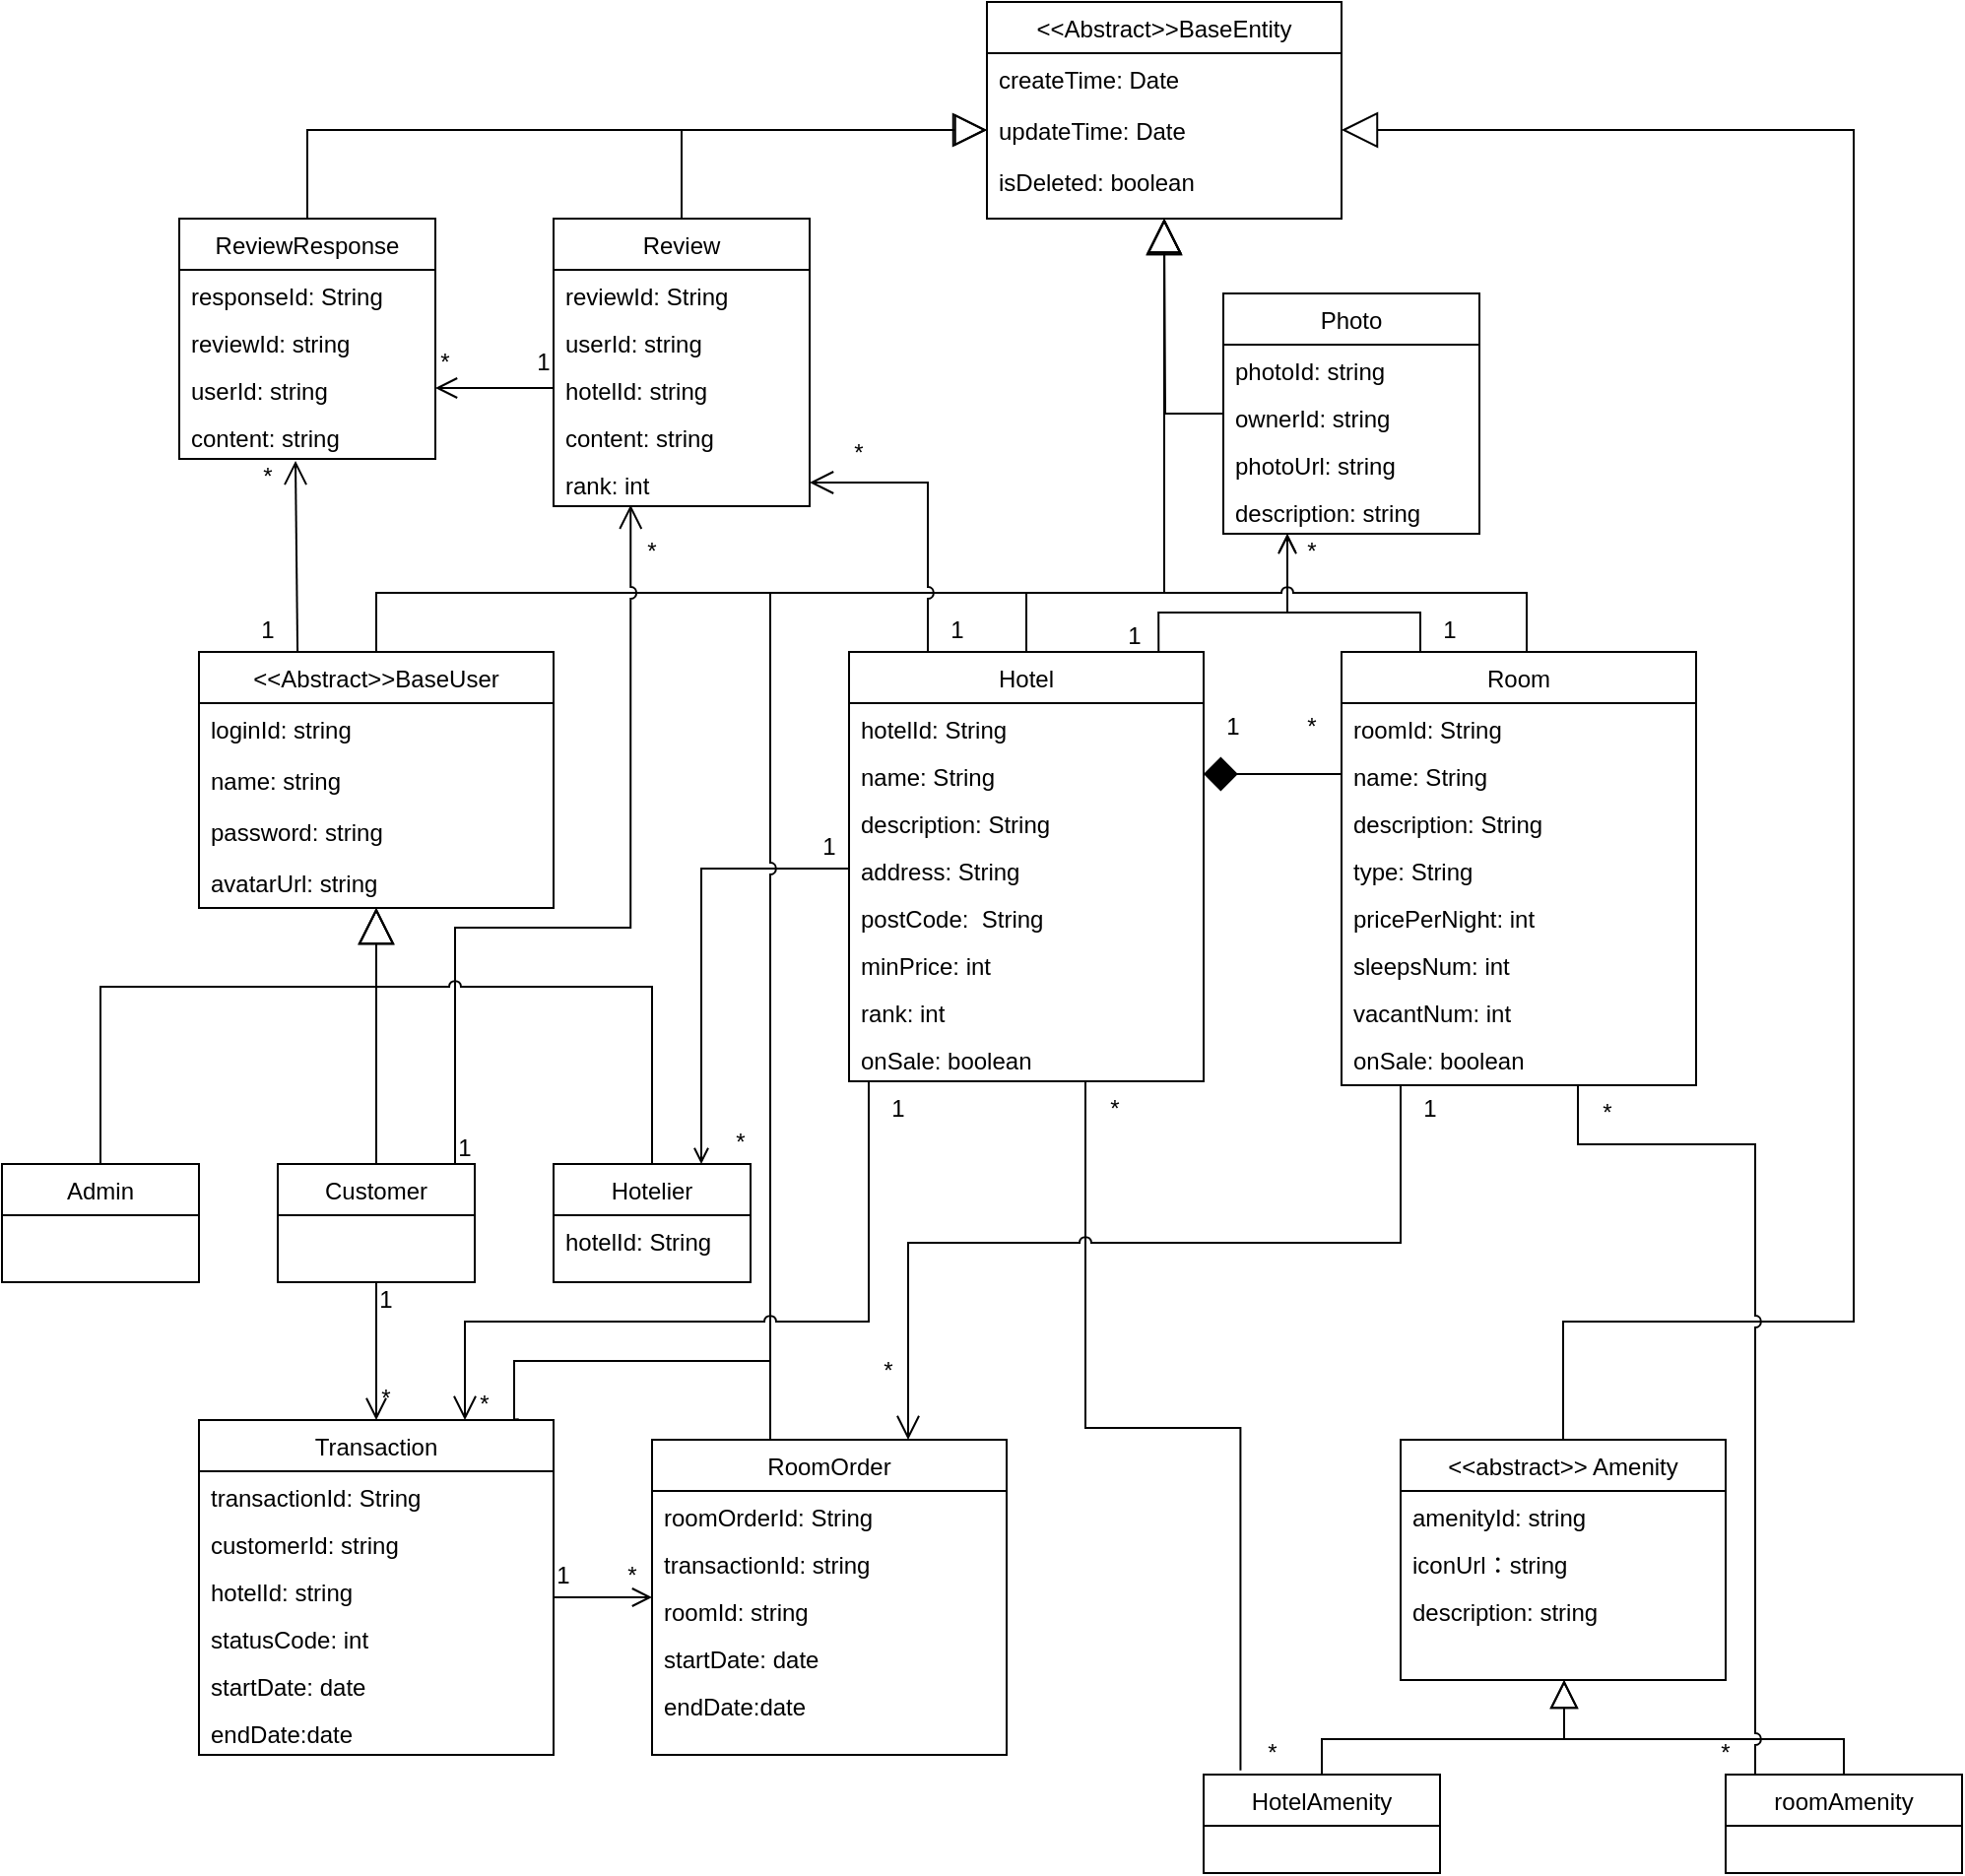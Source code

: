 <mxfile version="20.2.3" type="github">
  <diagram id="C5RBs43oDa-KdzZeNtuy" name="Page-1">
    <mxGraphModel dx="1543" dy="883" grid="1" gridSize="10" guides="1" tooltips="1" connect="1" arrows="1" fold="1" page="1" pageScale="1" pageWidth="827" pageHeight="1169" math="0" shadow="0">
      <root>
        <mxCell id="WIyWlLk6GJQsqaUBKTNV-0" />
        <mxCell id="WIyWlLk6GJQsqaUBKTNV-1" parent="WIyWlLk6GJQsqaUBKTNV-0" />
        <mxCell id="auJOayeI8-Ruqiid-69b-0" value="&lt;&lt;Abstract&gt;&gt;BaseEntity" style="swimlane;fontStyle=0;align=center;verticalAlign=top;childLayout=stackLayout;horizontal=1;startSize=26;horizontalStack=0;resizeParent=1;resizeLast=0;collapsible=1;marginBottom=0;rounded=0;shadow=0;strokeWidth=1;" vertex="1" parent="WIyWlLk6GJQsqaUBKTNV-1">
          <mxGeometry x="140" y="100" width="180" height="110" as="geometry">
            <mxRectangle x="130" y="380" width="160" height="26" as="alternateBounds" />
          </mxGeometry>
        </mxCell>
        <mxCell id="auJOayeI8-Ruqiid-69b-1" value="createTime: Date" style="text;align=left;verticalAlign=top;spacingLeft=4;spacingRight=4;overflow=hidden;rotatable=0;points=[[0,0.5],[1,0.5]];portConstraint=eastwest;" vertex="1" parent="auJOayeI8-Ruqiid-69b-0">
          <mxGeometry y="26" width="180" height="26" as="geometry" />
        </mxCell>
        <mxCell id="auJOayeI8-Ruqiid-69b-2" value="updateTime: Date" style="text;align=left;verticalAlign=top;spacingLeft=4;spacingRight=4;overflow=hidden;rotatable=0;points=[[0,0.5],[1,0.5]];portConstraint=eastwest;rounded=0;shadow=0;html=0;" vertex="1" parent="auJOayeI8-Ruqiid-69b-0">
          <mxGeometry y="52" width="180" height="26" as="geometry" />
        </mxCell>
        <mxCell id="auJOayeI8-Ruqiid-69b-6" value="isDeleted: boolean" style="text;align=left;verticalAlign=top;spacingLeft=4;spacingRight=4;overflow=hidden;rotatable=0;points=[[0,0.5],[1,0.5]];portConstraint=eastwest;rounded=0;shadow=0;html=0;" vertex="1" parent="auJOayeI8-Ruqiid-69b-0">
          <mxGeometry y="78" width="180" height="26" as="geometry" />
        </mxCell>
        <mxCell id="auJOayeI8-Ruqiid-69b-11" style="edgeStyle=orthogonalEdgeStyle;rounded=0;orthogonalLoop=1;jettySize=auto;html=1;entryX=0.5;entryY=1;entryDx=0;entryDy=0;exitX=0.5;exitY=0;exitDx=0;exitDy=0;endArrow=block;endFill=0;strokeWidth=1;endSize=16;" edge="1" parent="WIyWlLk6GJQsqaUBKTNV-1" source="auJOayeI8-Ruqiid-69b-7" target="auJOayeI8-Ruqiid-69b-0">
          <mxGeometry relative="1" as="geometry">
            <Array as="points">
              <mxPoint x="-170" y="400" />
              <mxPoint x="230" y="400" />
            </Array>
          </mxGeometry>
        </mxCell>
        <mxCell id="auJOayeI8-Ruqiid-69b-82" style="edgeStyle=orthogonalEdgeStyle;rounded=0;jumpStyle=arc;orthogonalLoop=1;jettySize=auto;html=1;entryX=0.454;entryY=1.04;entryDx=0;entryDy=0;entryPerimeter=0;startArrow=none;startFill=0;endArrow=open;endFill=0;startSize=15;endSize=10;targetPerimeterSpacing=0;strokeWidth=1;exitX=0.278;exitY=0;exitDx=0;exitDy=0;exitPerimeter=0;" edge="1" parent="WIyWlLk6GJQsqaUBKTNV-1" source="auJOayeI8-Ruqiid-69b-7" target="auJOayeI8-Ruqiid-69b-68">
          <mxGeometry relative="1" as="geometry" />
        </mxCell>
        <mxCell id="auJOayeI8-Ruqiid-69b-7" value="&lt;&lt;Abstract&gt;&gt;BaseUser" style="swimlane;fontStyle=0;align=center;verticalAlign=top;childLayout=stackLayout;horizontal=1;startSize=26;horizontalStack=0;resizeParent=1;resizeLast=0;collapsible=1;marginBottom=0;rounded=0;shadow=0;strokeWidth=1;" vertex="1" parent="WIyWlLk6GJQsqaUBKTNV-1">
          <mxGeometry x="-260" y="430" width="180" height="130" as="geometry">
            <mxRectangle x="130" y="380" width="160" height="26" as="alternateBounds" />
          </mxGeometry>
        </mxCell>
        <mxCell id="auJOayeI8-Ruqiid-69b-8" value="loginId: string" style="text;align=left;verticalAlign=top;spacingLeft=4;spacingRight=4;overflow=hidden;rotatable=0;points=[[0,0.5],[1,0.5]];portConstraint=eastwest;" vertex="1" parent="auJOayeI8-Ruqiid-69b-7">
          <mxGeometry y="26" width="180" height="26" as="geometry" />
        </mxCell>
        <mxCell id="auJOayeI8-Ruqiid-69b-47" value="name: string" style="text;align=left;verticalAlign=top;spacingLeft=4;spacingRight=4;overflow=hidden;rotatable=0;points=[[0,0.5],[1,0.5]];portConstraint=eastwest;" vertex="1" parent="auJOayeI8-Ruqiid-69b-7">
          <mxGeometry y="52" width="180" height="26" as="geometry" />
        </mxCell>
        <mxCell id="auJOayeI8-Ruqiid-69b-9" value="password: string" style="text;align=left;verticalAlign=top;spacingLeft=4;spacingRight=4;overflow=hidden;rotatable=0;points=[[0,0.5],[1,0.5]];portConstraint=eastwest;rounded=0;shadow=0;html=0;" vertex="1" parent="auJOayeI8-Ruqiid-69b-7">
          <mxGeometry y="78" width="180" height="26" as="geometry" />
        </mxCell>
        <mxCell id="auJOayeI8-Ruqiid-69b-10" value="avatarUrl: string" style="text;align=left;verticalAlign=top;spacingLeft=4;spacingRight=4;overflow=hidden;rotatable=0;points=[[0,0.5],[1,0.5]];portConstraint=eastwest;rounded=0;shadow=0;html=0;" vertex="1" parent="auJOayeI8-Ruqiid-69b-7">
          <mxGeometry y="104" width="180" height="26" as="geometry" />
        </mxCell>
        <mxCell id="auJOayeI8-Ruqiid-69b-16" style="edgeStyle=orthogonalEdgeStyle;rounded=0;orthogonalLoop=1;jettySize=auto;html=1;entryX=0.5;entryY=1;entryDx=0;entryDy=0;endArrow=block;endFill=0;endSize=16;strokeWidth=1;exitX=0.5;exitY=0;exitDx=0;exitDy=0;" edge="1" parent="WIyWlLk6GJQsqaUBKTNV-1" source="auJOayeI8-Ruqiid-69b-12" target="auJOayeI8-Ruqiid-69b-7">
          <mxGeometry relative="1" as="geometry">
            <Array as="points">
              <mxPoint x="-310" y="600" />
              <mxPoint x="-170" y="600" />
            </Array>
          </mxGeometry>
        </mxCell>
        <mxCell id="auJOayeI8-Ruqiid-69b-12" value="Admin" style="swimlane;fontStyle=0;align=center;verticalAlign=top;childLayout=stackLayout;horizontal=1;startSize=26;horizontalStack=0;resizeParent=1;resizeLast=0;collapsible=1;marginBottom=0;rounded=0;shadow=0;strokeWidth=1;" vertex="1" parent="WIyWlLk6GJQsqaUBKTNV-1">
          <mxGeometry x="-360" y="690" width="100" height="60" as="geometry">
            <mxRectangle x="130" y="380" width="160" height="26" as="alternateBounds" />
          </mxGeometry>
        </mxCell>
        <mxCell id="auJOayeI8-Ruqiid-69b-18" style="edgeStyle=orthogonalEdgeStyle;rounded=0;orthogonalLoop=1;jettySize=auto;html=1;endArrow=block;endFill=0;endSize=16;strokeWidth=1;" edge="1" parent="WIyWlLk6GJQsqaUBKTNV-1" source="auJOayeI8-Ruqiid-69b-17">
          <mxGeometry relative="1" as="geometry">
            <mxPoint x="-170" y="560" as="targetPoint" />
          </mxGeometry>
        </mxCell>
        <mxCell id="auJOayeI8-Ruqiid-69b-62" style="edgeStyle=orthogonalEdgeStyle;rounded=0;orthogonalLoop=1;jettySize=auto;html=1;entryX=0.5;entryY=0;entryDx=0;entryDy=0;startArrow=none;startFill=0;endArrow=open;endFill=0;startSize=15;endSize=9;targetPerimeterSpacing=0;strokeWidth=1;" edge="1" parent="WIyWlLk6GJQsqaUBKTNV-1" source="auJOayeI8-Ruqiid-69b-17" target="auJOayeI8-Ruqiid-69b-115">
          <mxGeometry relative="1" as="geometry">
            <Array as="points">
              <mxPoint x="-170" y="810" />
              <mxPoint x="-170" y="810" />
            </Array>
          </mxGeometry>
        </mxCell>
        <mxCell id="auJOayeI8-Ruqiid-69b-79" style="edgeStyle=orthogonalEdgeStyle;rounded=0;jumpStyle=arc;orthogonalLoop=1;jettySize=auto;html=1;startArrow=none;startFill=0;endArrow=open;endFill=0;startSize=15;endSize=10;targetPerimeterSpacing=0;strokeWidth=1;entryX=0.301;entryY=0.975;entryDx=0;entryDy=0;entryPerimeter=0;" edge="1" parent="WIyWlLk6GJQsqaUBKTNV-1" source="auJOayeI8-Ruqiid-69b-17" target="auJOayeI8-Ruqiid-69b-69">
          <mxGeometry relative="1" as="geometry">
            <mxPoint x="-40" y="370" as="targetPoint" />
            <Array as="points">
              <mxPoint x="-130" y="570" />
              <mxPoint x="-41" y="570" />
            </Array>
          </mxGeometry>
        </mxCell>
        <mxCell id="auJOayeI8-Ruqiid-69b-17" value="Customer" style="swimlane;fontStyle=0;align=center;verticalAlign=top;childLayout=stackLayout;horizontal=1;startSize=26;horizontalStack=0;resizeParent=1;resizeLast=0;collapsible=1;marginBottom=0;rounded=0;shadow=0;strokeWidth=1;" vertex="1" parent="WIyWlLk6GJQsqaUBKTNV-1">
          <mxGeometry x="-220" y="690" width="100" height="60" as="geometry">
            <mxRectangle x="130" y="380" width="160" height="26" as="alternateBounds" />
          </mxGeometry>
        </mxCell>
        <mxCell id="auJOayeI8-Ruqiid-69b-20" style="edgeStyle=orthogonalEdgeStyle;rounded=0;orthogonalLoop=1;jettySize=auto;html=1;endArrow=block;endFill=0;endSize=16;strokeWidth=1;jumpStyle=arc;" edge="1" parent="WIyWlLk6GJQsqaUBKTNV-1" source="auJOayeI8-Ruqiid-69b-19">
          <mxGeometry relative="1" as="geometry">
            <mxPoint x="-170" y="560" as="targetPoint" />
            <Array as="points">
              <mxPoint x="-30" y="600" />
              <mxPoint x="-170" y="600" />
            </Array>
          </mxGeometry>
        </mxCell>
        <mxCell id="auJOayeI8-Ruqiid-69b-33" style="edgeStyle=orthogonalEdgeStyle;rounded=0;orthogonalLoop=1;jettySize=auto;html=1;entryX=0;entryY=0.5;entryDx=0;entryDy=0;endArrow=none;endFill=0;endSize=10;strokeWidth=1;exitX=0.75;exitY=0;exitDx=0;exitDy=0;startArrow=open;startFill=0;" edge="1" parent="WIyWlLk6GJQsqaUBKTNV-1" source="auJOayeI8-Ruqiid-69b-19" target="auJOayeI8-Ruqiid-69b-28">
          <mxGeometry relative="1" as="geometry" />
        </mxCell>
        <mxCell id="auJOayeI8-Ruqiid-69b-19" value="Hotelier" style="swimlane;fontStyle=0;align=center;verticalAlign=top;childLayout=stackLayout;horizontal=1;startSize=26;horizontalStack=0;resizeParent=1;resizeLast=0;collapsible=1;marginBottom=0;rounded=0;shadow=0;strokeWidth=1;" vertex="1" parent="WIyWlLk6GJQsqaUBKTNV-1">
          <mxGeometry x="-80" y="690" width="100" height="60" as="geometry">
            <mxRectangle x="130" y="380" width="160" height="26" as="alternateBounds" />
          </mxGeometry>
        </mxCell>
        <mxCell id="auJOayeI8-Ruqiid-69b-37" value="hotelId: String&#xa;" style="text;align=left;verticalAlign=top;spacingLeft=4;spacingRight=4;overflow=hidden;rotatable=0;points=[[0,0.5],[1,0.5]];portConstraint=eastwest;" vertex="1" parent="auJOayeI8-Ruqiid-69b-19">
          <mxGeometry y="26" width="100" height="24" as="geometry" />
        </mxCell>
        <mxCell id="auJOayeI8-Ruqiid-69b-78" style="edgeStyle=orthogonalEdgeStyle;rounded=0;orthogonalLoop=1;jettySize=auto;html=1;startArrow=none;startFill=0;endArrow=none;endFill=0;startSize=15;endSize=14;targetPerimeterSpacing=0;strokeWidth=1;jumpStyle=arc;" edge="1" parent="WIyWlLk6GJQsqaUBKTNV-1" source="auJOayeI8-Ruqiid-69b-21">
          <mxGeometry relative="1" as="geometry">
            <mxPoint x="30" y="400" as="targetPoint" />
            <Array as="points">
              <mxPoint x="30" y="400" />
            </Array>
          </mxGeometry>
        </mxCell>
        <mxCell id="auJOayeI8-Ruqiid-69b-21" value="RoomOrder" style="swimlane;fontStyle=0;align=center;verticalAlign=top;childLayout=stackLayout;horizontal=1;startSize=26;horizontalStack=0;resizeParent=1;resizeLast=0;collapsible=1;marginBottom=0;rounded=0;shadow=0;strokeWidth=1;" vertex="1" parent="WIyWlLk6GJQsqaUBKTNV-1">
          <mxGeometry x="-30" y="830" width="180" height="160" as="geometry">
            <mxRectangle x="130" y="380" width="160" height="26" as="alternateBounds" />
          </mxGeometry>
        </mxCell>
        <mxCell id="auJOayeI8-Ruqiid-69b-22" value="roomOrderId: String&#xa;" style="text;align=left;verticalAlign=top;spacingLeft=4;spacingRight=4;overflow=hidden;rotatable=0;points=[[0,0.5],[1,0.5]];portConstraint=eastwest;" vertex="1" parent="auJOayeI8-Ruqiid-69b-21">
          <mxGeometry y="26" width="180" height="24" as="geometry" />
        </mxCell>
        <mxCell id="auJOayeI8-Ruqiid-69b-127" value="transactionId: string" style="text;align=left;verticalAlign=top;spacingLeft=4;spacingRight=4;overflow=hidden;rotatable=0;points=[[0,0.5],[1,0.5]];portConstraint=eastwest;" vertex="1" parent="auJOayeI8-Ruqiid-69b-21">
          <mxGeometry y="50" width="180" height="24" as="geometry" />
        </mxCell>
        <mxCell id="auJOayeI8-Ruqiid-69b-24" value="roomId: string" style="text;align=left;verticalAlign=top;spacingLeft=4;spacingRight=4;overflow=hidden;rotatable=0;points=[[0,0.5],[1,0.5]];portConstraint=eastwest;" vertex="1" parent="auJOayeI8-Ruqiid-69b-21">
          <mxGeometry y="74" width="180" height="24" as="geometry" />
        </mxCell>
        <mxCell id="auJOayeI8-Ruqiid-69b-124" value="startDate: date" style="text;align=left;verticalAlign=top;spacingLeft=4;spacingRight=4;overflow=hidden;rotatable=0;points=[[0,0.5],[1,0.5]];portConstraint=eastwest;" vertex="1" parent="auJOayeI8-Ruqiid-69b-21">
          <mxGeometry y="98" width="180" height="24" as="geometry" />
        </mxCell>
        <mxCell id="auJOayeI8-Ruqiid-69b-125" value="endDate:date" style="text;align=left;verticalAlign=top;spacingLeft=4;spacingRight=4;overflow=hidden;rotatable=0;points=[[0,0.5],[1,0.5]];portConstraint=eastwest;" vertex="1" parent="auJOayeI8-Ruqiid-69b-21">
          <mxGeometry y="122" width="180" height="24" as="geometry" />
        </mxCell>
        <mxCell id="auJOayeI8-Ruqiid-69b-31" style="edgeStyle=orthogonalEdgeStyle;rounded=0;orthogonalLoop=1;jettySize=auto;html=1;endArrow=block;endFill=0;endSize=16;strokeWidth=1;" edge="1" parent="WIyWlLk6GJQsqaUBKTNV-1" source="auJOayeI8-Ruqiid-69b-26">
          <mxGeometry relative="1" as="geometry">
            <mxPoint x="230" y="210" as="targetPoint" />
            <Array as="points">
              <mxPoint x="160" y="400" />
              <mxPoint x="230" y="400" />
            </Array>
          </mxGeometry>
        </mxCell>
        <mxCell id="auJOayeI8-Ruqiid-69b-42" style="edgeStyle=orthogonalEdgeStyle;rounded=0;orthogonalLoop=1;jettySize=auto;html=1;entryX=0;entryY=0.5;entryDx=0;entryDy=0;startArrow=diamond;startFill=1;endArrow=none;endFill=0;endSize=10;strokeWidth=1;targetPerimeterSpacing=0;startSize=15;exitX=1;exitY=0.5;exitDx=0;exitDy=0;" edge="1" parent="WIyWlLk6GJQsqaUBKTNV-1" source="auJOayeI8-Ruqiid-69b-46" target="auJOayeI8-Ruqiid-69b-40">
          <mxGeometry relative="1" as="geometry" />
        </mxCell>
        <mxCell id="auJOayeI8-Ruqiid-69b-85" style="edgeStyle=orthogonalEdgeStyle;rounded=0;jumpStyle=arc;orthogonalLoop=1;jettySize=auto;html=1;entryX=1;entryY=0.5;entryDx=0;entryDy=0;startArrow=none;startFill=0;endArrow=open;endFill=0;startSize=15;endSize=10;targetPerimeterSpacing=0;strokeWidth=1;" edge="1" parent="WIyWlLk6GJQsqaUBKTNV-1" source="auJOayeI8-Ruqiid-69b-26" target="auJOayeI8-Ruqiid-69b-69">
          <mxGeometry relative="1" as="geometry">
            <Array as="points">
              <mxPoint x="110" y="344" />
            </Array>
          </mxGeometry>
        </mxCell>
        <mxCell id="auJOayeI8-Ruqiid-69b-90" style="edgeStyle=orthogonalEdgeStyle;rounded=0;jumpStyle=arc;orthogonalLoop=1;jettySize=auto;html=1;startArrow=none;startFill=0;endArrow=open;endFill=0;startSize=15;endSize=10;targetPerimeterSpacing=0;strokeWidth=1;entryX=0.75;entryY=0;entryDx=0;entryDy=0;" edge="1" parent="WIyWlLk6GJQsqaUBKTNV-1" source="auJOayeI8-Ruqiid-69b-26" target="auJOayeI8-Ruqiid-69b-115">
          <mxGeometry relative="1" as="geometry">
            <mxPoint x="100" y="830" as="targetPoint" />
            <Array as="points">
              <mxPoint x="80" y="770" />
              <mxPoint x="-125" y="770" />
            </Array>
          </mxGeometry>
        </mxCell>
        <mxCell id="auJOayeI8-Ruqiid-69b-102" style="edgeStyle=orthogonalEdgeStyle;rounded=0;jumpStyle=none;orthogonalLoop=1;jettySize=auto;html=1;entryX=0.25;entryY=1;entryDx=0;entryDy=0;startArrow=none;startFill=0;endArrow=open;endFill=0;startSize=15;endSize=8;targetPerimeterSpacing=0;strokeWidth=1;exitX=0.873;exitY=-0.002;exitDx=0;exitDy=0;exitPerimeter=0;" edge="1" parent="WIyWlLk6GJQsqaUBKTNV-1" source="auJOayeI8-Ruqiid-69b-26" target="auJOayeI8-Ruqiid-69b-95">
          <mxGeometry relative="1" as="geometry">
            <Array as="points">
              <mxPoint x="227" y="410" />
              <mxPoint x="292" y="410" />
            </Array>
          </mxGeometry>
        </mxCell>
        <mxCell id="auJOayeI8-Ruqiid-69b-142" style="edgeStyle=orthogonalEdgeStyle;rounded=0;jumpStyle=none;orthogonalLoop=1;jettySize=auto;html=1;entryX=0.156;entryY=-0.042;entryDx=0;entryDy=0;entryPerimeter=0;startArrow=none;startFill=0;endArrow=none;endFill=0;startSize=15;endSize=8;targetPerimeterSpacing=0;strokeWidth=1;" edge="1" parent="WIyWlLk6GJQsqaUBKTNV-1" source="auJOayeI8-Ruqiid-69b-26" target="auJOayeI8-Ruqiid-69b-132">
          <mxGeometry relative="1" as="geometry">
            <Array as="points">
              <mxPoint x="190" y="824" />
              <mxPoint x="269" y="824" />
            </Array>
          </mxGeometry>
        </mxCell>
        <mxCell id="auJOayeI8-Ruqiid-69b-26" value="Hotel" style="swimlane;fontStyle=0;align=center;verticalAlign=top;childLayout=stackLayout;horizontal=1;startSize=26;horizontalStack=0;resizeParent=1;resizeLast=0;collapsible=1;marginBottom=0;rounded=0;shadow=0;strokeWidth=1;" vertex="1" parent="WIyWlLk6GJQsqaUBKTNV-1">
          <mxGeometry x="70" y="430" width="180" height="218" as="geometry">
            <mxRectangle x="130" y="380" width="160" height="26" as="alternateBounds" />
          </mxGeometry>
        </mxCell>
        <mxCell id="auJOayeI8-Ruqiid-69b-27" value="hotelId: String&#xa;" style="text;align=left;verticalAlign=top;spacingLeft=4;spacingRight=4;overflow=hidden;rotatable=0;points=[[0,0.5],[1,0.5]];portConstraint=eastwest;" vertex="1" parent="auJOayeI8-Ruqiid-69b-26">
          <mxGeometry y="26" width="180" height="24" as="geometry" />
        </mxCell>
        <mxCell id="auJOayeI8-Ruqiid-69b-46" value="name: String" style="text;align=left;verticalAlign=top;spacingLeft=4;spacingRight=4;overflow=hidden;rotatable=0;points=[[0,0.5],[1,0.5]];portConstraint=eastwest;" vertex="1" parent="auJOayeI8-Ruqiid-69b-26">
          <mxGeometry y="50" width="180" height="24" as="geometry" />
        </mxCell>
        <mxCell id="auJOayeI8-Ruqiid-69b-55" value="description: String" style="text;align=left;verticalAlign=top;spacingLeft=4;spacingRight=4;overflow=hidden;rotatable=0;points=[[0,0.5],[1,0.5]];portConstraint=eastwest;" vertex="1" parent="auJOayeI8-Ruqiid-69b-26">
          <mxGeometry y="74" width="180" height="24" as="geometry" />
        </mxCell>
        <mxCell id="auJOayeI8-Ruqiid-69b-28" value="address: String" style="text;align=left;verticalAlign=top;spacingLeft=4;spacingRight=4;overflow=hidden;rotatable=0;points=[[0,0.5],[1,0.5]];portConstraint=eastwest;" vertex="1" parent="auJOayeI8-Ruqiid-69b-26">
          <mxGeometry y="98" width="180" height="24" as="geometry" />
        </mxCell>
        <mxCell id="auJOayeI8-Ruqiid-69b-32" value="postCode:  String" style="text;align=left;verticalAlign=top;spacingLeft=4;spacingRight=4;overflow=hidden;rotatable=0;points=[[0,0.5],[1,0.5]];portConstraint=eastwest;" vertex="1" parent="auJOayeI8-Ruqiid-69b-26">
          <mxGeometry y="122" width="180" height="24" as="geometry" />
        </mxCell>
        <mxCell id="auJOayeI8-Ruqiid-69b-48" value="minPrice: int" style="text;align=left;verticalAlign=top;spacingLeft=4;spacingRight=4;overflow=hidden;rotatable=0;points=[[0,0.5],[1,0.5]];portConstraint=eastwest;" vertex="1" parent="auJOayeI8-Ruqiid-69b-26">
          <mxGeometry y="146" width="180" height="24" as="geometry" />
        </mxCell>
        <mxCell id="auJOayeI8-Ruqiid-69b-63" value="rank: int" style="text;align=left;verticalAlign=top;spacingLeft=4;spacingRight=4;overflow=hidden;rotatable=0;points=[[0,0.5],[1,0.5]];portConstraint=eastwest;" vertex="1" parent="auJOayeI8-Ruqiid-69b-26">
          <mxGeometry y="170" width="180" height="24" as="geometry" />
        </mxCell>
        <mxCell id="auJOayeI8-Ruqiid-69b-50" value="onSale: boolean" style="text;align=left;verticalAlign=top;spacingLeft=4;spacingRight=4;overflow=hidden;rotatable=0;points=[[0,0.5],[1,0.5]];portConstraint=eastwest;" vertex="1" parent="auJOayeI8-Ruqiid-69b-26">
          <mxGeometry y="194" width="180" height="24" as="geometry" />
        </mxCell>
        <mxCell id="auJOayeI8-Ruqiid-69b-35" value="1" style="text;html=1;strokeColor=none;fillColor=none;align=center;verticalAlign=middle;whiteSpace=wrap;rounded=0;" vertex="1" parent="WIyWlLk6GJQsqaUBKTNV-1">
          <mxGeometry x="35" y="520" width="50" height="17" as="geometry" />
        </mxCell>
        <mxCell id="auJOayeI8-Ruqiid-69b-36" value="*" style="text;html=1;strokeColor=none;fillColor=none;align=center;verticalAlign=middle;whiteSpace=wrap;rounded=0;" vertex="1" parent="WIyWlLk6GJQsqaUBKTNV-1">
          <mxGeometry x="-10" y="670" width="50" height="17" as="geometry" />
        </mxCell>
        <mxCell id="auJOayeI8-Ruqiid-69b-43" style="edgeStyle=orthogonalEdgeStyle;rounded=0;orthogonalLoop=1;jettySize=auto;html=1;startArrow=none;startFill=0;endArrow=block;endFill=0;startSize=15;endSize=15;targetPerimeterSpacing=0;strokeWidth=1;entryX=0.5;entryY=1;entryDx=0;entryDy=0;jumpStyle=arc;" edge="1" parent="WIyWlLk6GJQsqaUBKTNV-1" source="auJOayeI8-Ruqiid-69b-38" target="auJOayeI8-Ruqiid-69b-0">
          <mxGeometry relative="1" as="geometry">
            <mxPoint x="230" y="370" as="targetPoint" />
            <Array as="points">
              <mxPoint x="414" y="400" />
              <mxPoint x="230" y="400" />
            </Array>
          </mxGeometry>
        </mxCell>
        <mxCell id="auJOayeI8-Ruqiid-69b-91" style="edgeStyle=orthogonalEdgeStyle;rounded=0;jumpStyle=arc;orthogonalLoop=1;jettySize=auto;html=1;startArrow=none;startFill=0;endArrow=open;endFill=0;startSize=15;endSize=10;targetPerimeterSpacing=0;strokeWidth=1;" edge="1" parent="WIyWlLk6GJQsqaUBKTNV-1" source="auJOayeI8-Ruqiid-69b-38">
          <mxGeometry relative="1" as="geometry">
            <mxPoint x="100" y="830" as="targetPoint" />
            <Array as="points">
              <mxPoint x="350" y="730" />
              <mxPoint x="100" y="730" />
              <mxPoint x="100" y="830" />
            </Array>
          </mxGeometry>
        </mxCell>
        <mxCell id="auJOayeI8-Ruqiid-69b-103" style="edgeStyle=orthogonalEdgeStyle;rounded=0;jumpStyle=none;orthogonalLoop=1;jettySize=auto;html=1;entryX=0.25;entryY=1;entryDx=0;entryDy=0;startArrow=none;startFill=0;endArrow=open;endFill=0;startSize=15;endSize=7;targetPerimeterSpacing=0;strokeWidth=1;exitX=0.25;exitY=0;exitDx=0;exitDy=0;" edge="1" parent="WIyWlLk6GJQsqaUBKTNV-1" source="auJOayeI8-Ruqiid-69b-38" target="auJOayeI8-Ruqiid-69b-95">
          <mxGeometry relative="1" as="geometry">
            <Array as="points">
              <mxPoint x="360" y="430" />
              <mxPoint x="360" y="410" />
              <mxPoint x="293" y="410" />
            </Array>
          </mxGeometry>
        </mxCell>
        <mxCell id="auJOayeI8-Ruqiid-69b-38" value="Room" style="swimlane;fontStyle=0;align=center;verticalAlign=top;childLayout=stackLayout;horizontal=1;startSize=26;horizontalStack=0;resizeParent=1;resizeLast=0;collapsible=1;marginBottom=0;rounded=0;shadow=0;strokeWidth=1;" vertex="1" parent="WIyWlLk6GJQsqaUBKTNV-1">
          <mxGeometry x="320" y="430" width="180" height="220" as="geometry">
            <mxRectangle x="130" y="380" width="160" height="26" as="alternateBounds" />
          </mxGeometry>
        </mxCell>
        <mxCell id="auJOayeI8-Ruqiid-69b-39" value="roomId: String&#xa;" style="text;align=left;verticalAlign=top;spacingLeft=4;spacingRight=4;overflow=hidden;rotatable=0;points=[[0,0.5],[1,0.5]];portConstraint=eastwest;" vertex="1" parent="auJOayeI8-Ruqiid-69b-38">
          <mxGeometry y="26" width="180" height="24" as="geometry" />
        </mxCell>
        <mxCell id="auJOayeI8-Ruqiid-69b-40" value="name: String" style="text;align=left;verticalAlign=top;spacingLeft=4;spacingRight=4;overflow=hidden;rotatable=0;points=[[0,0.5],[1,0.5]];portConstraint=eastwest;" vertex="1" parent="auJOayeI8-Ruqiid-69b-38">
          <mxGeometry y="50" width="180" height="24" as="geometry" />
        </mxCell>
        <mxCell id="auJOayeI8-Ruqiid-69b-54" value="description: String" style="text;align=left;verticalAlign=top;spacingLeft=4;spacingRight=4;overflow=hidden;rotatable=0;points=[[0,0.5],[1,0.5]];portConstraint=eastwest;" vertex="1" parent="auJOayeI8-Ruqiid-69b-38">
          <mxGeometry y="74" width="180" height="24" as="geometry" />
        </mxCell>
        <mxCell id="auJOayeI8-Ruqiid-69b-141" value="type: String" style="text;align=left;verticalAlign=top;spacingLeft=4;spacingRight=4;overflow=hidden;rotatable=0;points=[[0,0.5],[1,0.5]];portConstraint=eastwest;" vertex="1" parent="auJOayeI8-Ruqiid-69b-38">
          <mxGeometry y="98" width="180" height="24" as="geometry" />
        </mxCell>
        <mxCell id="auJOayeI8-Ruqiid-69b-41" value="pricePerNight: int" style="text;align=left;verticalAlign=top;spacingLeft=4;spacingRight=4;overflow=hidden;rotatable=0;points=[[0,0.5],[1,0.5]];portConstraint=eastwest;" vertex="1" parent="auJOayeI8-Ruqiid-69b-38">
          <mxGeometry y="122" width="180" height="24" as="geometry" />
        </mxCell>
        <mxCell id="auJOayeI8-Ruqiid-69b-131" value="sleepsNum: int" style="text;align=left;verticalAlign=top;spacingLeft=4;spacingRight=4;overflow=hidden;rotatable=0;points=[[0,0.5],[1,0.5]];portConstraint=eastwest;" vertex="1" parent="auJOayeI8-Ruqiid-69b-38">
          <mxGeometry y="146" width="180" height="24" as="geometry" />
        </mxCell>
        <mxCell id="auJOayeI8-Ruqiid-69b-49" value="vacantNum: int" style="text;align=left;verticalAlign=top;spacingLeft=4;spacingRight=4;overflow=hidden;rotatable=0;points=[[0,0.5],[1,0.5]];portConstraint=eastwest;" vertex="1" parent="auJOayeI8-Ruqiid-69b-38">
          <mxGeometry y="170" width="180" height="24" as="geometry" />
        </mxCell>
        <mxCell id="auJOayeI8-Ruqiid-69b-51" value="onSale: boolean" style="text;align=left;verticalAlign=top;spacingLeft=4;spacingRight=4;overflow=hidden;rotatable=0;points=[[0,0.5],[1,0.5]];portConstraint=eastwest;" vertex="1" parent="auJOayeI8-Ruqiid-69b-38">
          <mxGeometry y="194" width="180" height="26" as="geometry" />
        </mxCell>
        <mxCell id="auJOayeI8-Ruqiid-69b-44" value="1" style="text;html=1;strokeColor=none;fillColor=none;align=center;verticalAlign=middle;whiteSpace=wrap;rounded=0;" vertex="1" parent="WIyWlLk6GJQsqaUBKTNV-1">
          <mxGeometry x="250" y="459.5" width="30" height="17" as="geometry" />
        </mxCell>
        <mxCell id="auJOayeI8-Ruqiid-69b-45" value="*" style="text;html=1;strokeColor=none;fillColor=none;align=center;verticalAlign=middle;whiteSpace=wrap;rounded=0;" vertex="1" parent="WIyWlLk6GJQsqaUBKTNV-1">
          <mxGeometry x="290" y="459.5" width="30" height="17" as="geometry" />
        </mxCell>
        <mxCell id="auJOayeI8-Ruqiid-69b-71" style="edgeStyle=orthogonalEdgeStyle;rounded=0;orthogonalLoop=1;jettySize=auto;html=1;startArrow=none;startFill=0;endArrow=open;endFill=0;startSize=15;endSize=9;targetPerimeterSpacing=0;strokeWidth=1;entryX=1;entryY=0.5;entryDx=0;entryDy=0;" edge="1" parent="WIyWlLk6GJQsqaUBKTNV-1" source="auJOayeI8-Ruqiid-69b-56" target="auJOayeI8-Ruqiid-69b-74">
          <mxGeometry relative="1" as="geometry">
            <Array as="points">
              <mxPoint x="-90" y="296" />
              <mxPoint x="-90" y="296" />
            </Array>
          </mxGeometry>
        </mxCell>
        <mxCell id="auJOayeI8-Ruqiid-69b-76" style="edgeStyle=orthogonalEdgeStyle;rounded=0;orthogonalLoop=1;jettySize=auto;html=1;entryX=0;entryY=0.5;entryDx=0;entryDy=0;startArrow=none;startFill=0;endArrow=block;endFill=0;startSize=15;endSize=14;targetPerimeterSpacing=0;strokeWidth=1;" edge="1" parent="WIyWlLk6GJQsqaUBKTNV-1" source="auJOayeI8-Ruqiid-69b-56" target="auJOayeI8-Ruqiid-69b-2">
          <mxGeometry relative="1" as="geometry" />
        </mxCell>
        <mxCell id="auJOayeI8-Ruqiid-69b-56" value="Review" style="swimlane;fontStyle=0;align=center;verticalAlign=top;childLayout=stackLayout;horizontal=1;startSize=26;horizontalStack=0;resizeParent=1;resizeLast=0;collapsible=1;marginBottom=0;rounded=0;shadow=0;strokeWidth=1;" vertex="1" parent="WIyWlLk6GJQsqaUBKTNV-1">
          <mxGeometry x="-80" y="210" width="130" height="146" as="geometry">
            <mxRectangle x="130" y="380" width="160" height="26" as="alternateBounds" />
          </mxGeometry>
        </mxCell>
        <mxCell id="auJOayeI8-Ruqiid-69b-57" value="reviewId: String&#xa;" style="text;align=left;verticalAlign=top;spacingLeft=4;spacingRight=4;overflow=hidden;rotatable=0;points=[[0,0.5],[1,0.5]];portConstraint=eastwest;" vertex="1" parent="auJOayeI8-Ruqiid-69b-56">
          <mxGeometry y="26" width="130" height="24" as="geometry" />
        </mxCell>
        <mxCell id="auJOayeI8-Ruqiid-69b-58" value="userId: string" style="text;align=left;verticalAlign=top;spacingLeft=4;spacingRight=4;overflow=hidden;rotatable=0;points=[[0,0.5],[1,0.5]];portConstraint=eastwest;" vertex="1" parent="auJOayeI8-Ruqiid-69b-56">
          <mxGeometry y="50" width="130" height="24" as="geometry" />
        </mxCell>
        <mxCell id="auJOayeI8-Ruqiid-69b-59" value="hotelId: string" style="text;align=left;verticalAlign=top;spacingLeft=4;spacingRight=4;overflow=hidden;rotatable=0;points=[[0,0.5],[1,0.5]];portConstraint=eastwest;" vertex="1" parent="auJOayeI8-Ruqiid-69b-56">
          <mxGeometry y="74" width="130" height="24" as="geometry" />
        </mxCell>
        <mxCell id="auJOayeI8-Ruqiid-69b-60" value="content: string" style="text;align=left;verticalAlign=top;spacingLeft=4;spacingRight=4;overflow=hidden;rotatable=0;points=[[0,0.5],[1,0.5]];portConstraint=eastwest;" vertex="1" parent="auJOayeI8-Ruqiid-69b-56">
          <mxGeometry y="98" width="130" height="24" as="geometry" />
        </mxCell>
        <mxCell id="auJOayeI8-Ruqiid-69b-69" value="rank: int" style="text;align=left;verticalAlign=top;spacingLeft=4;spacingRight=4;overflow=hidden;rotatable=0;points=[[0,0.5],[1,0.5]];portConstraint=eastwest;" vertex="1" parent="auJOayeI8-Ruqiid-69b-56">
          <mxGeometry y="122" width="130" height="24" as="geometry" />
        </mxCell>
        <mxCell id="auJOayeI8-Ruqiid-69b-77" style="edgeStyle=orthogonalEdgeStyle;rounded=0;orthogonalLoop=1;jettySize=auto;html=1;entryX=0;entryY=0.5;entryDx=0;entryDy=0;startArrow=none;startFill=0;endArrow=block;endFill=0;startSize=15;endSize=15;targetPerimeterSpacing=0;strokeWidth=1;" edge="1" parent="WIyWlLk6GJQsqaUBKTNV-1" source="auJOayeI8-Ruqiid-69b-64" target="auJOayeI8-Ruqiid-69b-2">
          <mxGeometry relative="1" as="geometry" />
        </mxCell>
        <mxCell id="auJOayeI8-Ruqiid-69b-64" value="ReviewResponse" style="swimlane;fontStyle=0;align=center;verticalAlign=top;childLayout=stackLayout;horizontal=1;startSize=26;horizontalStack=0;resizeParent=1;resizeLast=0;collapsible=1;marginBottom=0;rounded=0;shadow=0;strokeWidth=1;" vertex="1" parent="WIyWlLk6GJQsqaUBKTNV-1">
          <mxGeometry x="-270" y="210" width="130" height="122" as="geometry">
            <mxRectangle x="130" y="380" width="160" height="26" as="alternateBounds" />
          </mxGeometry>
        </mxCell>
        <mxCell id="auJOayeI8-Ruqiid-69b-65" value="responseId: String&#xa;" style="text;align=left;verticalAlign=top;spacingLeft=4;spacingRight=4;overflow=hidden;rotatable=0;points=[[0,0.5],[1,0.5]];portConstraint=eastwest;" vertex="1" parent="auJOayeI8-Ruqiid-69b-64">
          <mxGeometry y="26" width="130" height="24" as="geometry" />
        </mxCell>
        <mxCell id="auJOayeI8-Ruqiid-69b-66" value="reviewId: string" style="text;align=left;verticalAlign=top;spacingLeft=4;spacingRight=4;overflow=hidden;rotatable=0;points=[[0,0.5],[1,0.5]];portConstraint=eastwest;" vertex="1" parent="auJOayeI8-Ruqiid-69b-64">
          <mxGeometry y="50" width="130" height="24" as="geometry" />
        </mxCell>
        <mxCell id="auJOayeI8-Ruqiid-69b-74" value="userId: string" style="text;align=left;verticalAlign=top;spacingLeft=4;spacingRight=4;overflow=hidden;rotatable=0;points=[[0,0.5],[1,0.5]];portConstraint=eastwest;" vertex="1" parent="auJOayeI8-Ruqiid-69b-64">
          <mxGeometry y="74" width="130" height="24" as="geometry" />
        </mxCell>
        <mxCell id="auJOayeI8-Ruqiid-69b-68" value="content: string" style="text;align=left;verticalAlign=top;spacingLeft=4;spacingRight=4;overflow=hidden;rotatable=0;points=[[0,0.5],[1,0.5]];portConstraint=eastwest;" vertex="1" parent="auJOayeI8-Ruqiid-69b-64">
          <mxGeometry y="98" width="130" height="24" as="geometry" />
        </mxCell>
        <mxCell id="auJOayeI8-Ruqiid-69b-72" value="1" style="text;html=1;strokeColor=none;fillColor=none;align=center;verticalAlign=middle;whiteSpace=wrap;rounded=0;" vertex="1" parent="WIyWlLk6GJQsqaUBKTNV-1">
          <mxGeometry x="-110" y="274.5" width="50" height="17" as="geometry" />
        </mxCell>
        <mxCell id="auJOayeI8-Ruqiid-69b-73" value="*" style="text;html=1;strokeColor=none;fillColor=none;align=center;verticalAlign=middle;whiteSpace=wrap;rounded=0;" vertex="1" parent="WIyWlLk6GJQsqaUBKTNV-1">
          <mxGeometry x="-160" y="274.5" width="50" height="17" as="geometry" />
        </mxCell>
        <mxCell id="auJOayeI8-Ruqiid-69b-80" value="1" style="text;html=1;strokeColor=none;fillColor=none;align=center;verticalAlign=middle;whiteSpace=wrap;rounded=0;" vertex="1" parent="WIyWlLk6GJQsqaUBKTNV-1">
          <mxGeometry x="-150" y="673" width="50" height="17" as="geometry" />
        </mxCell>
        <mxCell id="auJOayeI8-Ruqiid-69b-81" value="*" style="text;html=1;strokeColor=none;fillColor=none;align=center;verticalAlign=middle;whiteSpace=wrap;rounded=0;" vertex="1" parent="WIyWlLk6GJQsqaUBKTNV-1">
          <mxGeometry x="-55" y="370" width="50" height="17" as="geometry" />
        </mxCell>
        <mxCell id="auJOayeI8-Ruqiid-69b-83" value="*" style="text;html=1;strokeColor=none;fillColor=none;align=center;verticalAlign=middle;whiteSpace=wrap;rounded=0;" vertex="1" parent="WIyWlLk6GJQsqaUBKTNV-1">
          <mxGeometry x="-250" y="332" width="50" height="17" as="geometry" />
        </mxCell>
        <mxCell id="auJOayeI8-Ruqiid-69b-84" value="1" style="text;html=1;strokeColor=none;fillColor=none;align=center;verticalAlign=middle;whiteSpace=wrap;rounded=0;" vertex="1" parent="WIyWlLk6GJQsqaUBKTNV-1">
          <mxGeometry x="-250" y="410" width="50" height="17" as="geometry" />
        </mxCell>
        <mxCell id="auJOayeI8-Ruqiid-69b-86" value="*" style="text;html=1;strokeColor=none;fillColor=none;align=center;verticalAlign=middle;whiteSpace=wrap;rounded=0;" vertex="1" parent="WIyWlLk6GJQsqaUBKTNV-1">
          <mxGeometry x="50" y="320" width="50" height="17" as="geometry" />
        </mxCell>
        <mxCell id="auJOayeI8-Ruqiid-69b-87" value="1" style="text;html=1;strokeColor=none;fillColor=none;align=center;verticalAlign=middle;whiteSpace=wrap;rounded=0;" vertex="1" parent="WIyWlLk6GJQsqaUBKTNV-1">
          <mxGeometry x="100" y="410" width="50" height="17" as="geometry" />
        </mxCell>
        <mxCell id="auJOayeI8-Ruqiid-69b-88" value="1" style="text;html=1;strokeColor=none;fillColor=none;align=center;verticalAlign=middle;whiteSpace=wrap;rounded=0;" vertex="1" parent="WIyWlLk6GJQsqaUBKTNV-1">
          <mxGeometry x="-180" y="750" width="30" height="17" as="geometry" />
        </mxCell>
        <mxCell id="auJOayeI8-Ruqiid-69b-92" value="*" style="text;html=1;strokeColor=none;fillColor=none;align=center;verticalAlign=middle;whiteSpace=wrap;rounded=0;" vertex="1" parent="WIyWlLk6GJQsqaUBKTNV-1">
          <mxGeometry x="80" y="790" width="20" height="10" as="geometry" />
        </mxCell>
        <mxCell id="auJOayeI8-Ruqiid-69b-93" value="1" style="text;html=1;strokeColor=none;fillColor=none;align=center;verticalAlign=middle;whiteSpace=wrap;rounded=0;" vertex="1" parent="WIyWlLk6GJQsqaUBKTNV-1">
          <mxGeometry x="80" y="653" width="30" height="17" as="geometry" />
        </mxCell>
        <mxCell id="auJOayeI8-Ruqiid-69b-94" value="1" style="text;html=1;strokeColor=none;fillColor=none;align=center;verticalAlign=middle;whiteSpace=wrap;rounded=0;" vertex="1" parent="WIyWlLk6GJQsqaUBKTNV-1">
          <mxGeometry x="350" y="653" width="30" height="17" as="geometry" />
        </mxCell>
        <mxCell id="auJOayeI8-Ruqiid-69b-101" style="edgeStyle=orthogonalEdgeStyle;rounded=0;jumpStyle=none;orthogonalLoop=1;jettySize=auto;html=1;startArrow=none;startFill=0;endArrow=block;endFill=0;startSize=15;endSize=15;targetPerimeterSpacing=0;strokeWidth=1;" edge="1" parent="WIyWlLk6GJQsqaUBKTNV-1" source="auJOayeI8-Ruqiid-69b-95">
          <mxGeometry relative="1" as="geometry">
            <mxPoint x="230" y="210" as="targetPoint" />
          </mxGeometry>
        </mxCell>
        <mxCell id="auJOayeI8-Ruqiid-69b-95" value="Photo" style="swimlane;fontStyle=0;align=center;verticalAlign=top;childLayout=stackLayout;horizontal=1;startSize=26;horizontalStack=0;resizeParent=1;resizeLast=0;collapsible=1;marginBottom=0;rounded=0;shadow=0;strokeWidth=1;" vertex="1" parent="WIyWlLk6GJQsqaUBKTNV-1">
          <mxGeometry x="260" y="248" width="130" height="122" as="geometry">
            <mxRectangle x="130" y="380" width="160" height="26" as="alternateBounds" />
          </mxGeometry>
        </mxCell>
        <mxCell id="auJOayeI8-Ruqiid-69b-96" value="photoId: string&#xa;" style="text;align=left;verticalAlign=top;spacingLeft=4;spacingRight=4;overflow=hidden;rotatable=0;points=[[0,0.5],[1,0.5]];portConstraint=eastwest;" vertex="1" parent="auJOayeI8-Ruqiid-69b-95">
          <mxGeometry y="26" width="130" height="24" as="geometry" />
        </mxCell>
        <mxCell id="auJOayeI8-Ruqiid-69b-104" value="ownerId: string&#xa;" style="text;align=left;verticalAlign=top;spacingLeft=4;spacingRight=4;overflow=hidden;rotatable=0;points=[[0,0.5],[1,0.5]];portConstraint=eastwest;" vertex="1" parent="auJOayeI8-Ruqiid-69b-95">
          <mxGeometry y="50" width="130" height="24" as="geometry" />
        </mxCell>
        <mxCell id="auJOayeI8-Ruqiid-69b-97" value="photoUrl: string" style="text;align=left;verticalAlign=top;spacingLeft=4;spacingRight=4;overflow=hidden;rotatable=0;points=[[0,0.5],[1,0.5]];portConstraint=eastwest;" vertex="1" parent="auJOayeI8-Ruqiid-69b-95">
          <mxGeometry y="74" width="130" height="24" as="geometry" />
        </mxCell>
        <mxCell id="auJOayeI8-Ruqiid-69b-98" value="description: string" style="text;align=left;verticalAlign=top;spacingLeft=4;spacingRight=4;overflow=hidden;rotatable=0;points=[[0,0.5],[1,0.5]];portConstraint=eastwest;" vertex="1" parent="auJOayeI8-Ruqiid-69b-95">
          <mxGeometry y="98" width="130" height="24" as="geometry" />
        </mxCell>
        <mxCell id="auJOayeI8-Ruqiid-69b-105" value="1" style="text;html=1;strokeColor=none;fillColor=none;align=center;verticalAlign=middle;whiteSpace=wrap;rounded=0;" vertex="1" parent="WIyWlLk6GJQsqaUBKTNV-1">
          <mxGeometry x="200" y="413" width="30" height="17" as="geometry" />
        </mxCell>
        <mxCell id="auJOayeI8-Ruqiid-69b-106" value="1" style="text;html=1;strokeColor=none;fillColor=none;align=center;verticalAlign=middle;whiteSpace=wrap;rounded=0;" vertex="1" parent="WIyWlLk6GJQsqaUBKTNV-1">
          <mxGeometry x="360" y="410" width="30" height="17" as="geometry" />
        </mxCell>
        <mxCell id="auJOayeI8-Ruqiid-69b-107" value="*" style="text;html=1;strokeColor=none;fillColor=none;align=center;verticalAlign=middle;whiteSpace=wrap;rounded=0;" vertex="1" parent="WIyWlLk6GJQsqaUBKTNV-1">
          <mxGeometry x="290" y="370" width="30" height="17" as="geometry" />
        </mxCell>
        <mxCell id="auJOayeI8-Ruqiid-69b-148" style="edgeStyle=orthogonalEdgeStyle;rounded=0;jumpStyle=arc;orthogonalLoop=1;jettySize=auto;html=1;entryX=1;entryY=0.5;entryDx=0;entryDy=0;startArrow=none;startFill=0;endArrow=block;endFill=0;startSize=15;endSize=16;targetPerimeterSpacing=0;strokeWidth=1;exitX=0.5;exitY=0;exitDx=0;exitDy=0;" edge="1" parent="WIyWlLk6GJQsqaUBKTNV-1" source="auJOayeI8-Ruqiid-69b-108" target="auJOayeI8-Ruqiid-69b-2">
          <mxGeometry relative="1" as="geometry">
            <mxPoint x="433" y="820" as="sourcePoint" />
            <Array as="points">
              <mxPoint x="433" y="770" />
              <mxPoint x="580" y="770" />
              <mxPoint x="580" y="165" />
            </Array>
          </mxGeometry>
        </mxCell>
        <mxCell id="auJOayeI8-Ruqiid-69b-108" value="&lt;&lt;abstract&gt;&gt; Amenity" style="swimlane;fontStyle=0;align=center;verticalAlign=top;childLayout=stackLayout;horizontal=1;startSize=26;horizontalStack=0;resizeParent=1;resizeLast=0;collapsible=1;marginBottom=0;rounded=0;shadow=0;strokeWidth=1;" vertex="1" parent="WIyWlLk6GJQsqaUBKTNV-1">
          <mxGeometry x="350" y="830" width="165" height="122" as="geometry">
            <mxRectangle x="130" y="380" width="160" height="26" as="alternateBounds" />
          </mxGeometry>
        </mxCell>
        <mxCell id="auJOayeI8-Ruqiid-69b-109" value="amenityId: string" style="text;align=left;verticalAlign=top;spacingLeft=4;spacingRight=4;overflow=hidden;rotatable=0;points=[[0,0.5],[1,0.5]];portConstraint=eastwest;" vertex="1" parent="auJOayeI8-Ruqiid-69b-108">
          <mxGeometry y="26" width="165" height="24" as="geometry" />
        </mxCell>
        <mxCell id="auJOayeI8-Ruqiid-69b-111" value="iconUrl：string" style="text;align=left;verticalAlign=top;spacingLeft=4;spacingRight=4;overflow=hidden;rotatable=0;points=[[0,0.5],[1,0.5]];portConstraint=eastwest;" vertex="1" parent="auJOayeI8-Ruqiid-69b-108">
          <mxGeometry y="50" width="165" height="24" as="geometry" />
        </mxCell>
        <mxCell id="auJOayeI8-Ruqiid-69b-113" value="description: string" style="text;align=left;verticalAlign=top;spacingLeft=4;spacingRight=4;overflow=hidden;rotatable=0;points=[[0,0.5],[1,0.5]];portConstraint=eastwest;" vertex="1" parent="auJOayeI8-Ruqiid-69b-108">
          <mxGeometry y="74" width="165" height="24" as="geometry" />
        </mxCell>
        <mxCell id="auJOayeI8-Ruqiid-69b-122" style="edgeStyle=orthogonalEdgeStyle;rounded=0;jumpStyle=none;orthogonalLoop=1;jettySize=auto;html=1;startArrow=none;startFill=0;endArrow=none;endFill=0;startSize=15;endSize=8;targetPerimeterSpacing=0;strokeWidth=1;exitX=0.902;exitY=-0.002;exitDx=0;exitDy=0;exitPerimeter=0;" edge="1" parent="WIyWlLk6GJQsqaUBKTNV-1" source="auJOayeI8-Ruqiid-69b-115">
          <mxGeometry relative="1" as="geometry">
            <mxPoint x="30" y="744.0" as="targetPoint" />
            <Array as="points">
              <mxPoint x="-100" y="820" />
              <mxPoint x="-100" y="790" />
              <mxPoint x="30" y="790" />
            </Array>
          </mxGeometry>
        </mxCell>
        <mxCell id="auJOayeI8-Ruqiid-69b-128" style="edgeStyle=orthogonalEdgeStyle;rounded=0;jumpStyle=none;orthogonalLoop=1;jettySize=auto;html=1;startArrow=none;startFill=0;endArrow=open;endFill=0;startSize=15;endSize=8;targetPerimeterSpacing=0;strokeWidth=1;" edge="1" parent="WIyWlLk6GJQsqaUBKTNV-1" source="auJOayeI8-Ruqiid-69b-115" target="auJOayeI8-Ruqiid-69b-21">
          <mxGeometry relative="1" as="geometry">
            <Array as="points">
              <mxPoint x="-70" y="910" />
              <mxPoint x="-70" y="910" />
            </Array>
          </mxGeometry>
        </mxCell>
        <mxCell id="auJOayeI8-Ruqiid-69b-115" value="Transaction" style="swimlane;fontStyle=0;align=center;verticalAlign=top;childLayout=stackLayout;horizontal=1;startSize=26;horizontalStack=0;resizeParent=1;resizeLast=0;collapsible=1;marginBottom=0;rounded=0;shadow=0;strokeWidth=1;" vertex="1" parent="WIyWlLk6GJQsqaUBKTNV-1">
          <mxGeometry x="-260" y="820" width="180" height="170" as="geometry">
            <mxRectangle x="130" y="380" width="160" height="26" as="alternateBounds" />
          </mxGeometry>
        </mxCell>
        <mxCell id="auJOayeI8-Ruqiid-69b-116" value="transactionId: String&#xa;" style="text;align=left;verticalAlign=top;spacingLeft=4;spacingRight=4;overflow=hidden;rotatable=0;points=[[0,0.5],[1,0.5]];portConstraint=eastwest;" vertex="1" parent="auJOayeI8-Ruqiid-69b-115">
          <mxGeometry y="26" width="180" height="24" as="geometry" />
        </mxCell>
        <mxCell id="auJOayeI8-Ruqiid-69b-117" value="customerId: string" style="text;align=left;verticalAlign=top;spacingLeft=4;spacingRight=4;overflow=hidden;rotatable=0;points=[[0,0.5],[1,0.5]];portConstraint=eastwest;" vertex="1" parent="auJOayeI8-Ruqiid-69b-115">
          <mxGeometry y="50" width="180" height="24" as="geometry" />
        </mxCell>
        <mxCell id="auJOayeI8-Ruqiid-69b-118" value="hotelId: string" style="text;align=left;verticalAlign=top;spacingLeft=4;spacingRight=4;overflow=hidden;rotatable=0;points=[[0,0.5],[1,0.5]];portConstraint=eastwest;" vertex="1" parent="auJOayeI8-Ruqiid-69b-115">
          <mxGeometry y="74" width="180" height="24" as="geometry" />
        </mxCell>
        <mxCell id="auJOayeI8-Ruqiid-69b-120" value="statusCode: int" style="text;align=left;verticalAlign=top;spacingLeft=4;spacingRight=4;overflow=hidden;rotatable=0;points=[[0,0.5],[1,0.5]];portConstraint=eastwest;" vertex="1" parent="auJOayeI8-Ruqiid-69b-115">
          <mxGeometry y="98" width="180" height="24" as="geometry" />
        </mxCell>
        <mxCell id="auJOayeI8-Ruqiid-69b-123" value="startDate: date" style="text;align=left;verticalAlign=top;spacingLeft=4;spacingRight=4;overflow=hidden;rotatable=0;points=[[0,0.5],[1,0.5]];portConstraint=eastwest;" vertex="1" parent="auJOayeI8-Ruqiid-69b-115">
          <mxGeometry y="122" width="180" height="24" as="geometry" />
        </mxCell>
        <mxCell id="auJOayeI8-Ruqiid-69b-149" value="endDate:date" style="text;align=left;verticalAlign=top;spacingLeft=4;spacingRight=4;overflow=hidden;rotatable=0;points=[[0,0.5],[1,0.5]];portConstraint=eastwest;" vertex="1" parent="auJOayeI8-Ruqiid-69b-115">
          <mxGeometry y="146" width="180" height="24" as="geometry" />
        </mxCell>
        <mxCell id="auJOayeI8-Ruqiid-69b-121" value="*" style="text;html=1;strokeColor=none;fillColor=none;align=center;verticalAlign=middle;whiteSpace=wrap;rounded=0;" vertex="1" parent="WIyWlLk6GJQsqaUBKTNV-1">
          <mxGeometry x="-180" y="800" width="30" height="17" as="geometry" />
        </mxCell>
        <mxCell id="auJOayeI8-Ruqiid-69b-126" value="*" style="text;html=1;strokeColor=none;fillColor=none;align=center;verticalAlign=middle;whiteSpace=wrap;rounded=0;" vertex="1" parent="WIyWlLk6GJQsqaUBKTNV-1">
          <mxGeometry x="-130" y="803" width="30" height="17" as="geometry" />
        </mxCell>
        <mxCell id="auJOayeI8-Ruqiid-69b-129" value="1" style="text;html=1;strokeColor=none;fillColor=none;align=center;verticalAlign=middle;whiteSpace=wrap;rounded=0;" vertex="1" parent="WIyWlLk6GJQsqaUBKTNV-1">
          <mxGeometry x="-90" y="890" width="30" height="17" as="geometry" />
        </mxCell>
        <mxCell id="auJOayeI8-Ruqiid-69b-130" value="*" style="text;html=1;strokeColor=none;fillColor=none;align=center;verticalAlign=middle;whiteSpace=wrap;rounded=0;" vertex="1" parent="WIyWlLk6GJQsqaUBKTNV-1">
          <mxGeometry x="-55" y="890" width="30" height="17" as="geometry" />
        </mxCell>
        <mxCell id="auJOayeI8-Ruqiid-69b-139" style="edgeStyle=orthogonalEdgeStyle;rounded=0;jumpStyle=none;orthogonalLoop=1;jettySize=auto;html=1;startArrow=none;startFill=0;endArrow=block;endFill=0;startSize=15;endSize=12;targetPerimeterSpacing=0;strokeWidth=1;" edge="1" parent="WIyWlLk6GJQsqaUBKTNV-1" source="auJOayeI8-Ruqiid-69b-132" target="auJOayeI8-Ruqiid-69b-108">
          <mxGeometry relative="1" as="geometry">
            <Array as="points">
              <mxPoint x="310" y="982" />
              <mxPoint x="433" y="982" />
            </Array>
          </mxGeometry>
        </mxCell>
        <mxCell id="auJOayeI8-Ruqiid-69b-132" value="HotelAmenity" style="swimlane;fontStyle=0;align=center;verticalAlign=top;childLayout=stackLayout;horizontal=1;startSize=26;horizontalStack=0;resizeParent=1;resizeLast=0;collapsible=1;marginBottom=0;rounded=0;shadow=0;strokeWidth=1;" vertex="1" parent="WIyWlLk6GJQsqaUBKTNV-1">
          <mxGeometry x="250" y="1000" width="120" height="50" as="geometry">
            <mxRectangle x="130" y="380" width="160" height="26" as="alternateBounds" />
          </mxGeometry>
        </mxCell>
        <mxCell id="auJOayeI8-Ruqiid-69b-140" style="edgeStyle=orthogonalEdgeStyle;rounded=0;jumpStyle=none;orthogonalLoop=1;jettySize=auto;html=1;startArrow=none;startFill=0;endArrow=block;endFill=0;startSize=15;endSize=12;targetPerimeterSpacing=0;strokeWidth=1;" edge="1" parent="WIyWlLk6GJQsqaUBKTNV-1" source="auJOayeI8-Ruqiid-69b-138" target="auJOayeI8-Ruqiid-69b-108">
          <mxGeometry relative="1" as="geometry">
            <Array as="points">
              <mxPoint x="575" y="982" />
              <mxPoint x="433" y="982" />
            </Array>
          </mxGeometry>
        </mxCell>
        <mxCell id="auJOayeI8-Ruqiid-69b-145" style="edgeStyle=orthogonalEdgeStyle;rounded=0;jumpStyle=arc;orthogonalLoop=1;jettySize=auto;html=1;startArrow=none;startFill=0;endArrow=none;endFill=0;startSize=15;endSize=8;targetPerimeterSpacing=0;strokeWidth=1;" edge="1" parent="WIyWlLk6GJQsqaUBKTNV-1" source="auJOayeI8-Ruqiid-69b-138">
          <mxGeometry relative="1" as="geometry">
            <mxPoint x="440" y="650" as="targetPoint" />
            <Array as="points">
              <mxPoint x="530" y="680" />
              <mxPoint x="440" y="680" />
            </Array>
          </mxGeometry>
        </mxCell>
        <mxCell id="auJOayeI8-Ruqiid-69b-138" value="roomAmenity" style="swimlane;fontStyle=0;align=center;verticalAlign=top;childLayout=stackLayout;horizontal=1;startSize=26;horizontalStack=0;resizeParent=1;resizeLast=0;collapsible=1;marginBottom=0;rounded=0;shadow=0;strokeWidth=1;" vertex="1" parent="WIyWlLk6GJQsqaUBKTNV-1">
          <mxGeometry x="515" y="1000" width="120" height="50" as="geometry">
            <mxRectangle x="130" y="380" width="160" height="26" as="alternateBounds" />
          </mxGeometry>
        </mxCell>
        <mxCell id="auJOayeI8-Ruqiid-69b-143" value="*" style="text;html=1;strokeColor=none;fillColor=none;align=center;verticalAlign=middle;whiteSpace=wrap;rounded=0;" vertex="1" parent="WIyWlLk6GJQsqaUBKTNV-1">
          <mxGeometry x="190" y="653" width="30" height="17" as="geometry" />
        </mxCell>
        <mxCell id="auJOayeI8-Ruqiid-69b-144" value="*" style="text;html=1;strokeColor=none;fillColor=none;align=center;verticalAlign=middle;whiteSpace=wrap;rounded=0;" vertex="1" parent="WIyWlLk6GJQsqaUBKTNV-1">
          <mxGeometry x="270" y="978" width="30" height="22" as="geometry" />
        </mxCell>
        <mxCell id="auJOayeI8-Ruqiid-69b-146" value="*" style="text;html=1;strokeColor=none;fillColor=none;align=center;verticalAlign=middle;whiteSpace=wrap;rounded=0;" vertex="1" parent="WIyWlLk6GJQsqaUBKTNV-1">
          <mxGeometry x="500" y="978" width="30" height="22" as="geometry" />
        </mxCell>
        <mxCell id="auJOayeI8-Ruqiid-69b-147" value="*" style="text;html=1;strokeColor=none;fillColor=none;align=center;verticalAlign=middle;whiteSpace=wrap;rounded=0;" vertex="1" parent="WIyWlLk6GJQsqaUBKTNV-1">
          <mxGeometry x="440" y="653" width="30" height="22" as="geometry" />
        </mxCell>
      </root>
    </mxGraphModel>
  </diagram>
</mxfile>
